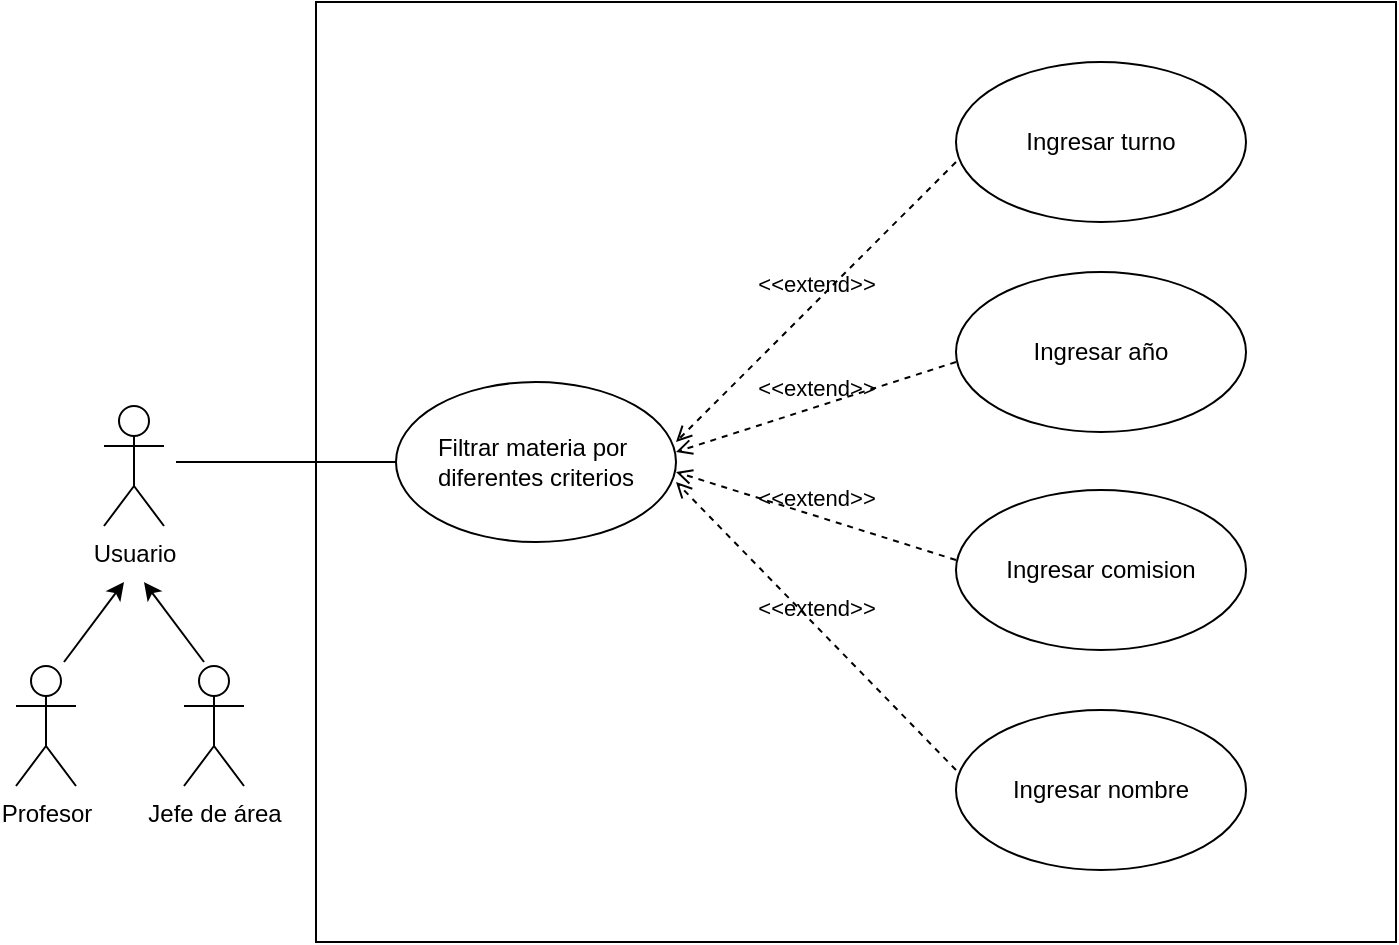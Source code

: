 <mxfile version="24.8.3">
  <diagram name="Página-1" id="wynLlig4fpfrkHFRqz8N">
    <mxGraphModel dx="1778" dy="558" grid="1" gridSize="10" guides="1" tooltips="1" connect="1" arrows="1" fold="1" page="0" pageScale="1" pageWidth="827" pageHeight="1169" math="0" shadow="0">
      <root>
        <mxCell id="0" />
        <mxCell id="1" parent="0" />
        <mxCell id="tYjpwou5qkAEgIHpuX83-20" value="" style="whiteSpace=wrap;html=1;" parent="1" vertex="1">
          <mxGeometry x="-400" y="230" width="540" height="470" as="geometry" />
        </mxCell>
        <mxCell id="tYjpwou5qkAEgIHpuX83-1" value="" style="shape=ellipse;container=1;horizontal=1;horizontalStack=0;resizeParent=1;resizeParentMax=0;resizeLast=0;html=1;dashed=0;collapsible=0;" parent="1" vertex="1">
          <mxGeometry x="-360" y="420" width="140" height="80" as="geometry" />
        </mxCell>
        <mxCell id="tYjpwou5qkAEgIHpuX83-2" value="Filtrar materia por&amp;nbsp;&lt;div&gt;diferentes criterios&lt;/div&gt;" style="html=1;strokeColor=none;fillColor=none;align=center;verticalAlign=middle;rotatable=0;whiteSpace=wrap;" parent="tYjpwou5qkAEgIHpuX83-1" vertex="1">
          <mxGeometry y="30" width="140" height="20" as="geometry" />
        </mxCell>
        <mxCell id="tYjpwou5qkAEgIHpuX83-3" style="edgeStyle=orthogonalEdgeStyle;rounded=0;orthogonalLoop=1;jettySize=auto;html=1;exitX=0.5;exitY=1;exitDx=0;exitDy=0;" parent="tYjpwou5qkAEgIHpuX83-1" source="tYjpwou5qkAEgIHpuX83-2" target="tYjpwou5qkAEgIHpuX83-2" edge="1">
          <mxGeometry relative="1" as="geometry" />
        </mxCell>
        <mxCell id="tYjpwou5qkAEgIHpuX83-4" value="" style="shape=ellipse;container=1;horizontal=1;horizontalStack=0;resizeParent=1;resizeParentMax=0;resizeLast=0;html=1;dashed=0;collapsible=0;" parent="1" vertex="1">
          <mxGeometry x="-80" y="365" width="145" height="80" as="geometry" />
        </mxCell>
        <mxCell id="tYjpwou5qkAEgIHpuX83-5" value="Ingresar año" style="html=1;strokeColor=none;fillColor=none;align=center;verticalAlign=middle;rotatable=0;whiteSpace=wrap;" parent="tYjpwou5qkAEgIHpuX83-4" vertex="1">
          <mxGeometry y="30" width="145" height="20" as="geometry" />
        </mxCell>
        <mxCell id="tYjpwou5qkAEgIHpuX83-6" style="edgeStyle=orthogonalEdgeStyle;rounded=0;orthogonalLoop=1;jettySize=auto;html=1;exitX=0.5;exitY=1;exitDx=0;exitDy=0;" parent="tYjpwou5qkAEgIHpuX83-4" source="tYjpwou5qkAEgIHpuX83-5" target="tYjpwou5qkAEgIHpuX83-5" edge="1">
          <mxGeometry relative="1" as="geometry" />
        </mxCell>
        <mxCell id="tYjpwou5qkAEgIHpuX83-7" value="" style="shape=ellipse;container=1;horizontal=1;horizontalStack=0;resizeParent=1;resizeParentMax=0;resizeLast=0;html=1;dashed=0;collapsible=0;" parent="1" vertex="1">
          <mxGeometry x="-80" y="260" width="145" height="80" as="geometry" />
        </mxCell>
        <mxCell id="tYjpwou5qkAEgIHpuX83-8" value="Ingresar turno" style="html=1;strokeColor=none;fillColor=none;align=center;verticalAlign=middle;rotatable=0;whiteSpace=wrap;" parent="tYjpwou5qkAEgIHpuX83-7" vertex="1">
          <mxGeometry y="30" width="145" height="20" as="geometry" />
        </mxCell>
        <mxCell id="tYjpwou5qkAEgIHpuX83-9" style="edgeStyle=orthogonalEdgeStyle;rounded=0;orthogonalLoop=1;jettySize=auto;html=1;exitX=0.5;exitY=1;exitDx=0;exitDy=0;" parent="tYjpwou5qkAEgIHpuX83-7" source="tYjpwou5qkAEgIHpuX83-8" target="tYjpwou5qkAEgIHpuX83-8" edge="1">
          <mxGeometry relative="1" as="geometry" />
        </mxCell>
        <mxCell id="tYjpwou5qkAEgIHpuX83-10" value="" style="shape=ellipse;container=1;horizontal=1;horizontalStack=0;resizeParent=1;resizeParentMax=0;resizeLast=0;html=1;dashed=0;collapsible=0;" parent="1" vertex="1">
          <mxGeometry x="-80" y="474" width="145" height="80" as="geometry" />
        </mxCell>
        <mxCell id="tYjpwou5qkAEgIHpuX83-11" value="Ingresar comision" style="html=1;strokeColor=none;fillColor=none;align=center;verticalAlign=middle;rotatable=0;whiteSpace=wrap;" parent="tYjpwou5qkAEgIHpuX83-10" vertex="1">
          <mxGeometry y="30" width="145" height="20" as="geometry" />
        </mxCell>
        <mxCell id="tYjpwou5qkAEgIHpuX83-12" style="edgeStyle=orthogonalEdgeStyle;rounded=0;orthogonalLoop=1;jettySize=auto;html=1;exitX=0.5;exitY=1;exitDx=0;exitDy=0;" parent="tYjpwou5qkAEgIHpuX83-10" source="tYjpwou5qkAEgIHpuX83-11" target="tYjpwou5qkAEgIHpuX83-11" edge="1">
          <mxGeometry relative="1" as="geometry" />
        </mxCell>
        <mxCell id="tYjpwou5qkAEgIHpuX83-13" value="" style="shape=ellipse;container=1;horizontal=1;horizontalStack=0;resizeParent=1;resizeParentMax=0;resizeLast=0;html=1;dashed=0;collapsible=0;" parent="1" vertex="1">
          <mxGeometry x="-80" y="584" width="145" height="80" as="geometry" />
        </mxCell>
        <mxCell id="tYjpwou5qkAEgIHpuX83-14" value="Ingresar nombre" style="html=1;strokeColor=none;fillColor=none;align=center;verticalAlign=middle;rotatable=0;whiteSpace=wrap;" parent="tYjpwou5qkAEgIHpuX83-13" vertex="1">
          <mxGeometry y="30" width="145" height="20" as="geometry" />
        </mxCell>
        <mxCell id="tYjpwou5qkAEgIHpuX83-15" style="edgeStyle=orthogonalEdgeStyle;rounded=0;orthogonalLoop=1;jettySize=auto;html=1;exitX=0.5;exitY=1;exitDx=0;exitDy=0;" parent="tYjpwou5qkAEgIHpuX83-13" source="tYjpwou5qkAEgIHpuX83-14" target="tYjpwou5qkAEgIHpuX83-14" edge="1">
          <mxGeometry relative="1" as="geometry" />
        </mxCell>
        <mxCell id="tYjpwou5qkAEgIHpuX83-16" value="&amp;lt;&amp;lt;extend&amp;gt;&amp;gt;" style="html=1;verticalAlign=bottom;labelBackgroundColor=none;endArrow=open;endFill=0;dashed=1;rounded=0;exitX=0;exitY=1;exitDx=0;exitDy=0;entryX=1;entryY=0;entryDx=0;entryDy=0;" parent="1" source="tYjpwou5qkAEgIHpuX83-8" target="tYjpwou5qkAEgIHpuX83-2" edge="1">
          <mxGeometry width="160" relative="1" as="geometry">
            <mxPoint x="-255" y="330" as="sourcePoint" />
            <mxPoint x="-95" y="330" as="targetPoint" />
          </mxGeometry>
        </mxCell>
        <mxCell id="tYjpwou5qkAEgIHpuX83-17" value="&amp;lt;&amp;lt;extend&amp;gt;&amp;gt;" style="html=1;verticalAlign=bottom;labelBackgroundColor=none;endArrow=open;endFill=0;dashed=1;rounded=0;exitX=0;exitY=0.75;exitDx=0;exitDy=0;entryX=1;entryY=0.25;entryDx=0;entryDy=0;" parent="1" source="tYjpwou5qkAEgIHpuX83-5" target="tYjpwou5qkAEgIHpuX83-2" edge="1">
          <mxGeometry width="160" relative="1" as="geometry">
            <mxPoint x="-155" y="550" as="sourcePoint" />
            <mxPoint x="5" y="550" as="targetPoint" />
          </mxGeometry>
        </mxCell>
        <mxCell id="tYjpwou5qkAEgIHpuX83-18" value="&amp;lt;&amp;lt;extend&amp;gt;&amp;gt;" style="html=1;verticalAlign=bottom;labelBackgroundColor=none;endArrow=open;endFill=0;dashed=1;rounded=0;exitX=0;exitY=0.25;exitDx=0;exitDy=0;entryX=1;entryY=0.75;entryDx=0;entryDy=0;" parent="1" source="tYjpwou5qkAEgIHpuX83-11" target="tYjpwou5qkAEgIHpuX83-2" edge="1">
          <mxGeometry width="160" relative="1" as="geometry">
            <mxPoint x="-285" y="610" as="sourcePoint" />
            <mxPoint x="-125" y="610" as="targetPoint" />
          </mxGeometry>
        </mxCell>
        <mxCell id="tYjpwou5qkAEgIHpuX83-19" value="&amp;lt;&amp;lt;extend&amp;gt;&amp;gt;" style="html=1;verticalAlign=bottom;labelBackgroundColor=none;endArrow=open;endFill=0;dashed=1;rounded=0;exitX=0;exitY=0;exitDx=0;exitDy=0;entryX=1;entryY=1;entryDx=0;entryDy=0;" parent="1" source="tYjpwou5qkAEgIHpuX83-14" target="tYjpwou5qkAEgIHpuX83-2" edge="1">
          <mxGeometry width="160" relative="1" as="geometry">
            <mxPoint x="-215" y="570" as="sourcePoint" />
            <mxPoint x="-55" y="570" as="targetPoint" />
          </mxGeometry>
        </mxCell>
        <mxCell id="tYjpwou5qkAEgIHpuX83-22" value="&lt;div&gt;Usuario&lt;/div&gt;&lt;div&gt;&lt;br&gt;&lt;/div&gt;" style="shape=umlActor;verticalLabelPosition=bottom;verticalAlign=top;html=1;outlineConnect=0;" parent="1" vertex="1">
          <mxGeometry x="-506" y="432" width="30" height="60" as="geometry" />
        </mxCell>
        <mxCell id="tYjpwou5qkAEgIHpuX83-23" value="&lt;div&gt;Profesor&lt;/div&gt;" style="shape=umlActor;verticalLabelPosition=bottom;verticalAlign=top;html=1;outlineConnect=0;" parent="1" vertex="1">
          <mxGeometry x="-550" y="562" width="30" height="60" as="geometry" />
        </mxCell>
        <mxCell id="tYjpwou5qkAEgIHpuX83-24" value="Jefe de área" style="shape=umlActor;verticalLabelPosition=bottom;verticalAlign=top;html=1;outlineConnect=0;" parent="1" vertex="1">
          <mxGeometry x="-466" y="562" width="30" height="60" as="geometry" />
        </mxCell>
        <mxCell id="tYjpwou5qkAEgIHpuX83-25" value="" style="endArrow=classic;html=1;rounded=0;" parent="1" edge="1">
          <mxGeometry width="50" height="50" relative="1" as="geometry">
            <mxPoint x="-526" y="560" as="sourcePoint" />
            <mxPoint x="-496" y="520" as="targetPoint" />
          </mxGeometry>
        </mxCell>
        <mxCell id="tYjpwou5qkAEgIHpuX83-26" value="" style="endArrow=classic;html=1;rounded=0;" parent="1" edge="1">
          <mxGeometry width="50" height="50" relative="1" as="geometry">
            <mxPoint x="-456" y="560" as="sourcePoint" />
            <mxPoint x="-486" y="520" as="targetPoint" />
          </mxGeometry>
        </mxCell>
        <mxCell id="tYjpwou5qkAEgIHpuX83-27" value="" style="endArrow=none;html=1;rounded=0;entryX=0;entryY=0.5;entryDx=0;entryDy=0;" parent="1" target="tYjpwou5qkAEgIHpuX83-2" edge="1">
          <mxGeometry width="50" height="50" relative="1" as="geometry">
            <mxPoint x="-470" y="460" as="sourcePoint" />
            <mxPoint x="70" y="410" as="targetPoint" />
          </mxGeometry>
        </mxCell>
      </root>
    </mxGraphModel>
  </diagram>
</mxfile>
